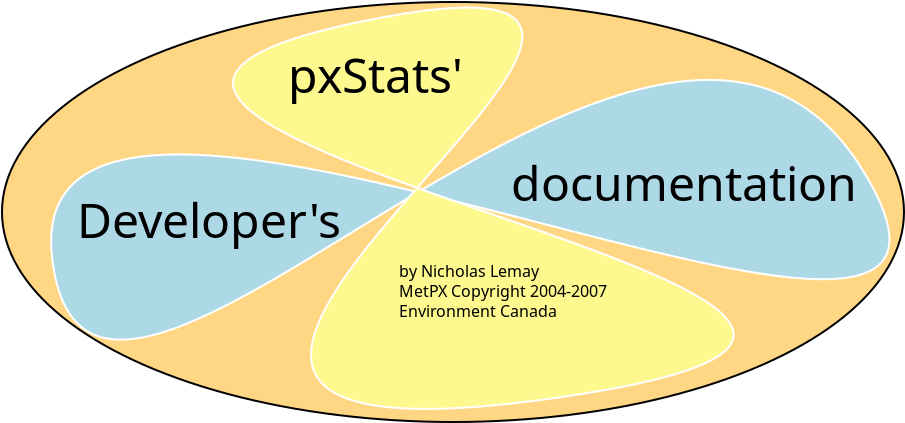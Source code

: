 <?xml version="1.0" encoding="UTF-8"?>
<dia:diagram xmlns:dia="http://www.lysator.liu.se/~alla/dia/">
  <dia:layer name="Background" visible="true">
    <dia:object type="Standard - Ellipse" version="0" id="O0">
      <dia:attribute name="obj_pos">
        <dia:point val="7.2,13.807"/>
      </dia:attribute>
      <dia:attribute name="obj_bb">
        <dia:rectangle val="7.15,13.757;52.35,34.857"/>
      </dia:attribute>
      <dia:attribute name="elem_corner">
        <dia:point val="7.2,13.807"/>
      </dia:attribute>
      <dia:attribute name="elem_width">
        <dia:real val="45.1"/>
      </dia:attribute>
      <dia:attribute name="elem_height">
        <dia:real val="21"/>
      </dia:attribute>
      <dia:attribute name="inner_color">
        <dia:color val="#ffd684"/>
      </dia:attribute>
    </dia:object>
    <dia:object type="Standard - Beziergon" version="0" id="O1">
      <dia:attribute name="obj_pos">
        <dia:point val="9.7,26.557"/>
      </dia:attribute>
      <dia:attribute name="obj_bb">
        <dia:rectangle val="9.605,17.652;51.622,30.74"/>
      </dia:attribute>
      <dia:attribute name="bez_points">
        <dia:point val="9.7,26.557"/>
        <dia:point val="11.5,42.657"/>
        <dia:point val="39.75,5.357"/>
        <dia:point val="50.2,22.157"/>
        <dia:point val="60.65,38.957"/>
        <dia:point val="7.9,10.457"/>
      </dia:attribute>
      <dia:attribute name="corner_types">
        <dia:enum val="141930664"/>
        <dia:enum val="0"/>
        <dia:enum val="0"/>
      </dia:attribute>
      <dia:attribute name="line_color">
        <dia:color val="#ffffff"/>
      </dia:attribute>
      <dia:attribute name="inner_color">
        <dia:color val="#add8e6"/>
      </dia:attribute>
      <dia:attribute name="show_background">
        <dia:boolean val="true"/>
      </dia:attribute>
    </dia:object>
    <dia:object type="Standard - Text" version="0" id="O2">
      <dia:attribute name="obj_pos">
        <dia:point val="10.95,25.607"/>
      </dia:attribute>
      <dia:attribute name="obj_bb">
        <dia:rectangle val="10.95,23.492;24.065,27.237"/>
      </dia:attribute>
      <dia:attribute name="text">
        <dia:composite type="text">
          <dia:attribute name="string">
            <dia:string>#Developer's#</dia:string>
          </dia:attribute>
          <dia:attribute name="font">
            <dia:font family="sans" style="0" name="Helvetica"/>
          </dia:attribute>
          <dia:attribute name="height">
            <dia:real val="3"/>
          </dia:attribute>
          <dia:attribute name="pos">
            <dia:point val="10.95,25.607"/>
          </dia:attribute>
          <dia:attribute name="color">
            <dia:color val="#000000"/>
          </dia:attribute>
          <dia:attribute name="alignment">
            <dia:enum val="0"/>
          </dia:attribute>
        </dia:composite>
      </dia:attribute>
    </dia:object>
    <dia:object type="Standard - Text" version="0" id="O3">
      <dia:attribute name="obj_pos">
        <dia:point val="32.65,23.757"/>
      </dia:attribute>
      <dia:attribute name="obj_bb">
        <dia:rectangle val="32.65,21.642;49.365,25.387"/>
      </dia:attribute>
      <dia:attribute name="text">
        <dia:composite type="text">
          <dia:attribute name="string">
            <dia:string>#documentation#</dia:string>
          </dia:attribute>
          <dia:attribute name="font">
            <dia:font family="sans" style="0" name="Helvetica"/>
          </dia:attribute>
          <dia:attribute name="height">
            <dia:real val="3"/>
          </dia:attribute>
          <dia:attribute name="pos">
            <dia:point val="32.65,23.757"/>
          </dia:attribute>
          <dia:attribute name="color">
            <dia:color val="#000000"/>
          </dia:attribute>
          <dia:attribute name="alignment">
            <dia:enum val="0"/>
          </dia:attribute>
        </dia:composite>
      </dia:attribute>
    </dia:object>
    <dia:object type="Standard - Beziergon" version="0" id="O4">
      <dia:attribute name="obj_pos">
        <dia:point val="25.05,14.807"/>
      </dia:attribute>
      <dia:attribute name="obj_bb">
        <dia:rectangle val="18.7,14.037;43.835,34.203"/>
      </dia:attribute>
      <dia:attribute name="bez_points">
        <dia:point val="25.05,14.807"/>
        <dia:point val="-1.8,20.407"/>
        <dia:point val="67.95,29.057"/>
        <dia:point val="34.5,33.657"/>
        <dia:point val="1.05,38.257"/>
        <dia:point val="51.9,9.207"/>
      </dia:attribute>
      <dia:attribute name="corner_types">
        <dia:enum val="142567296"/>
        <dia:enum val="0"/>
        <dia:enum val="0"/>
      </dia:attribute>
      <dia:attribute name="line_color">
        <dia:color val="#ffffff"/>
      </dia:attribute>
      <dia:attribute name="inner_color">
        <dia:color val="#fdf98f"/>
      </dia:attribute>
      <dia:attribute name="show_background">
        <dia:boolean val="true"/>
      </dia:attribute>
    </dia:object>
    <dia:object type="Standard - Text" version="0" id="O5">
      <dia:attribute name="obj_pos">
        <dia:point val="21.5,18.357"/>
      </dia:attribute>
      <dia:attribute name="obj_bb">
        <dia:rectangle val="21.5,16.242;30.465,19.987"/>
      </dia:attribute>
      <dia:attribute name="text">
        <dia:composite type="text">
          <dia:attribute name="string">
            <dia:string>#pxStats'#</dia:string>
          </dia:attribute>
          <dia:attribute name="font">
            <dia:font family="sans" style="0" name="Helvetica"/>
          </dia:attribute>
          <dia:attribute name="height">
            <dia:real val="3"/>
          </dia:attribute>
          <dia:attribute name="pos">
            <dia:point val="21.5,18.357"/>
          </dia:attribute>
          <dia:attribute name="color">
            <dia:color val="#000000"/>
          </dia:attribute>
          <dia:attribute name="alignment">
            <dia:enum val="0"/>
          </dia:attribute>
        </dia:composite>
      </dia:attribute>
    </dia:object>
    <dia:object type="Standard - Text" version="0" id="O6">
      <dia:attribute name="obj_pos">
        <dia:point val="27.05,26.457"/>
      </dia:attribute>
      <dia:attribute name="obj_bb">
        <dia:rectangle val="27.05,26.034;37.623,33.602"/>
      </dia:attribute>
      <dia:attribute name="text">
        <dia:composite type="text">
          <dia:attribute name="string">
            <dia:string>#&#13;by Nicholas Lemay
&#13;MetPX Copyright 2004-2007&#13;
&#13;Environment Canada  &#13; &#13;&#13;



#</dia:string>
          </dia:attribute>
          <dia:attribute name="font">
            <dia:font family="sans" style="0" name="Helvetica"/>
          </dia:attribute>
          <dia:attribute name="height">
            <dia:real val="1"/>
          </dia:attribute>
          <dia:attribute name="pos">
            <dia:point val="27.05,26.457"/>
          </dia:attribute>
          <dia:attribute name="color">
            <dia:color val="#000000"/>
          </dia:attribute>
          <dia:attribute name="alignment">
            <dia:enum val="0"/>
          </dia:attribute>
        </dia:composite>
      </dia:attribute>
    </dia:object>
  </dia:layer>
</dia:diagram>
